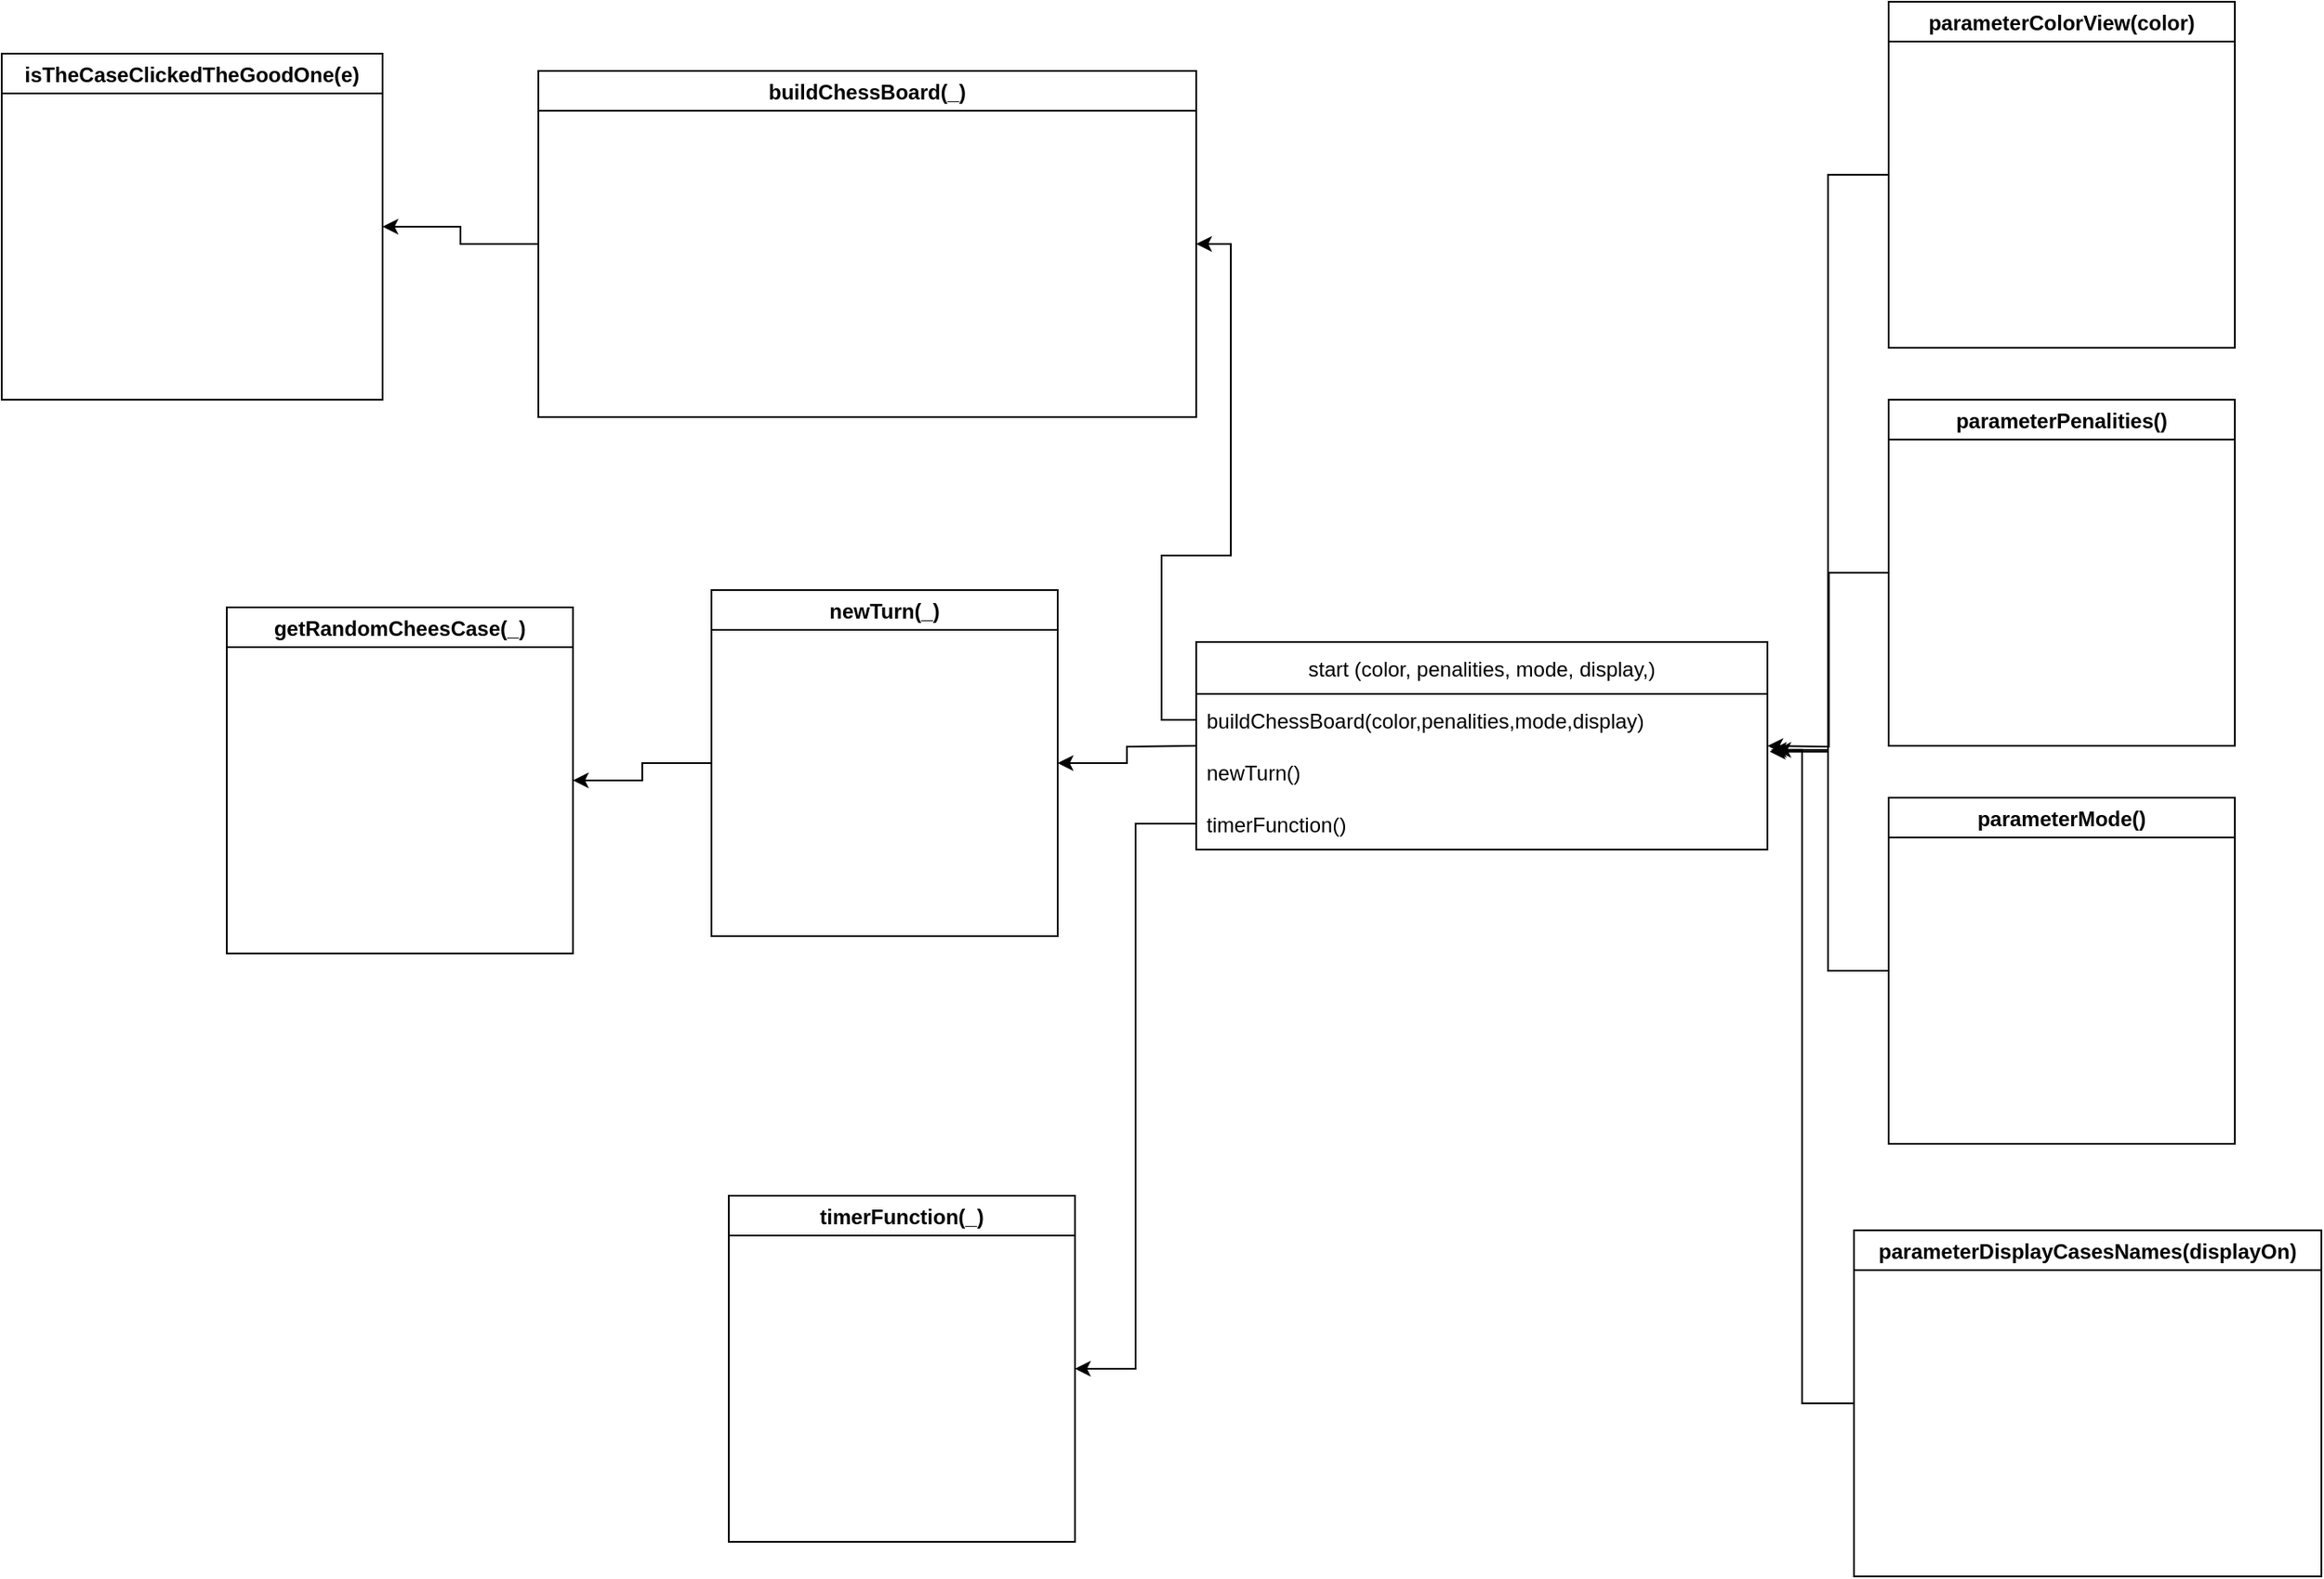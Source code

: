 <mxfile version="16.6.6" type="github">
  <diagram name="Page-1" id="5f0bae14-7c28-e335-631c-24af17079c00">
    <mxGraphModel dx="1261" dy="608" grid="1" gridSize="10" guides="1" tooltips="1" connect="1" arrows="1" fold="1" page="1" pageScale="1" pageWidth="1500" pageHeight="1100" background="none" math="0" shadow="0">
      <root>
        <mxCell id="0" />
        <mxCell id="1" parent="0" />
        <mxCell id="YW0rOjqsrMUnEjd8nz0G-19" style="edgeStyle=orthogonalEdgeStyle;rounded=0;orthogonalLoop=1;jettySize=auto;html=1;entryX=1;entryY=0.5;entryDx=0;entryDy=0;exitX=0;exitY=0.5;exitDx=0;exitDy=0;" edge="1" parent="1" source="YW0rOjqsrMUnEjd8nz0G-26" target="YW0rOjqsrMUnEjd8nz0G-6">
          <mxGeometry relative="1" as="geometry">
            <mxPoint x="995" y="450" as="sourcePoint" />
          </mxGeometry>
        </mxCell>
        <mxCell id="YW0rOjqsrMUnEjd8nz0G-20" style="edgeStyle=orthogonalEdgeStyle;rounded=0;orthogonalLoop=1;jettySize=auto;html=1;entryX=1;entryY=0.5;entryDx=0;entryDy=0;" edge="1" parent="1" target="YW0rOjqsrMUnEjd8nz0G-4">
          <mxGeometry relative="1" as="geometry">
            <mxPoint x="770" y="600" as="targetPoint" />
            <mxPoint x="830" y="550" as="sourcePoint" />
          </mxGeometry>
        </mxCell>
        <mxCell id="YW0rOjqsrMUnEjd8nz0G-21" style="edgeStyle=orthogonalEdgeStyle;rounded=0;orthogonalLoop=1;jettySize=auto;html=1;entryX=1;entryY=0.5;entryDx=0;entryDy=0;exitX=0;exitY=0.5;exitDx=0;exitDy=0;" edge="1" parent="1" source="YW0rOjqsrMUnEjd8nz0G-28" target="YW0rOjqsrMUnEjd8nz0G-3">
          <mxGeometry relative="1" as="geometry">
            <mxPoint x="830" y="550" as="sourcePoint" />
          </mxGeometry>
        </mxCell>
        <mxCell id="YW0rOjqsrMUnEjd8nz0G-2" value="getRandomCheesCase(_)" style="swimlane;" vertex="1" parent="1">
          <mxGeometry x="270" y="470" width="200" height="200" as="geometry" />
        </mxCell>
        <mxCell id="YW0rOjqsrMUnEjd8nz0G-3" value="timerFunction(_)" style="swimlane;" vertex="1" parent="1">
          <mxGeometry x="560" y="810" width="200" height="200" as="geometry" />
        </mxCell>
        <mxCell id="YW0rOjqsrMUnEjd8nz0G-22" style="edgeStyle=orthogonalEdgeStyle;rounded=0;orthogonalLoop=1;jettySize=auto;html=1;entryX=1;entryY=0.5;entryDx=0;entryDy=0;" edge="1" parent="1" source="YW0rOjqsrMUnEjd8nz0G-4" target="YW0rOjqsrMUnEjd8nz0G-2">
          <mxGeometry relative="1" as="geometry" />
        </mxCell>
        <mxCell id="YW0rOjqsrMUnEjd8nz0G-4" value="newTurn(_)" style="swimlane;" vertex="1" parent="1">
          <mxGeometry x="550" y="460" width="200" height="200" as="geometry" />
        </mxCell>
        <mxCell id="YW0rOjqsrMUnEjd8nz0G-5" value="isTheCaseClickedTheGoodOne(e)" style="swimlane;" vertex="1" parent="1">
          <mxGeometry x="140" y="150" width="220" height="200" as="geometry" />
        </mxCell>
        <mxCell id="YW0rOjqsrMUnEjd8nz0G-23" style="edgeStyle=orthogonalEdgeStyle;rounded=0;orthogonalLoop=1;jettySize=auto;html=1;entryX=1;entryY=0.5;entryDx=0;entryDy=0;" edge="1" parent="1" source="YW0rOjqsrMUnEjd8nz0G-6" target="YW0rOjqsrMUnEjd8nz0G-5">
          <mxGeometry relative="1" as="geometry" />
        </mxCell>
        <mxCell id="YW0rOjqsrMUnEjd8nz0G-6" value="buildChessBoard(_)" style="swimlane;" vertex="1" parent="1">
          <mxGeometry x="450" y="160" width="380" height="200" as="geometry" />
        </mxCell>
        <mxCell id="YW0rOjqsrMUnEjd8nz0G-18" style="edgeStyle=orthogonalEdgeStyle;rounded=0;orthogonalLoop=1;jettySize=auto;html=1;entryX=1.006;entryY=0.081;entryDx=0;entryDy=0;entryPerimeter=0;" edge="1" parent="1" source="YW0rOjqsrMUnEjd8nz0G-7" target="YW0rOjqsrMUnEjd8nz0G-27">
          <mxGeometry relative="1" as="geometry">
            <mxPoint x="1160" y="650" as="targetPoint" />
            <Array as="points">
              <mxPoint x="1180" y="930" />
              <mxPoint x="1180" y="552" />
            </Array>
          </mxGeometry>
        </mxCell>
        <mxCell id="YW0rOjqsrMUnEjd8nz0G-7" value="parameterDisplayCasesNames(displayOn)" style="swimlane;" vertex="1" parent="1">
          <mxGeometry x="1210" y="830" width="270" height="200" as="geometry" />
        </mxCell>
        <mxCell id="YW0rOjqsrMUnEjd8nz0G-15" style="edgeStyle=orthogonalEdgeStyle;rounded=0;orthogonalLoop=1;jettySize=auto;html=1;exitX=0;exitY=0.5;exitDx=0;exitDy=0;entryX=1.014;entryY=0.081;entryDx=0;entryDy=0;entryPerimeter=0;" edge="1" parent="1" source="YW0rOjqsrMUnEjd8nz0G-8" target="YW0rOjqsrMUnEjd8nz0G-27">
          <mxGeometry relative="1" as="geometry">
            <mxPoint x="1160" y="500" as="targetPoint" />
          </mxGeometry>
        </mxCell>
        <mxCell id="YW0rOjqsrMUnEjd8nz0G-8" value="parameterColorView(color)" style="swimlane;" vertex="1" parent="1">
          <mxGeometry x="1230" y="120" width="200" height="200" as="geometry" />
        </mxCell>
        <mxCell id="YW0rOjqsrMUnEjd8nz0G-16" style="edgeStyle=orthogonalEdgeStyle;rounded=0;orthogonalLoop=1;jettySize=auto;html=1;entryX=1;entryY=0.5;entryDx=0;entryDy=0;" edge="1" parent="1" source="YW0rOjqsrMUnEjd8nz0G-10">
          <mxGeometry relative="1" as="geometry">
            <mxPoint x="1160" y="550" as="targetPoint" />
          </mxGeometry>
        </mxCell>
        <mxCell id="YW0rOjqsrMUnEjd8nz0G-10" value="parameterPenalities()" style="swimlane;" vertex="1" parent="1">
          <mxGeometry x="1230" y="350" width="200" height="200" as="geometry" />
        </mxCell>
        <mxCell id="YW0rOjqsrMUnEjd8nz0G-17" style="edgeStyle=orthogonalEdgeStyle;rounded=0;orthogonalLoop=1;jettySize=auto;html=1;entryX=1.004;entryY=0.111;entryDx=0;entryDy=0;entryPerimeter=0;" edge="1" parent="1" source="YW0rOjqsrMUnEjd8nz0G-11" target="YW0rOjqsrMUnEjd8nz0G-27">
          <mxGeometry relative="1" as="geometry">
            <mxPoint x="1160" y="600" as="targetPoint" />
          </mxGeometry>
        </mxCell>
        <mxCell id="YW0rOjqsrMUnEjd8nz0G-11" value="parameterMode()" style="swimlane;" vertex="1" parent="1">
          <mxGeometry x="1230" y="580" width="200" height="200" as="geometry" />
        </mxCell>
        <mxCell id="YW0rOjqsrMUnEjd8nz0G-25" value="start (color, penalities, mode, display,)" style="swimlane;fontStyle=0;childLayout=stackLayout;horizontal=1;startSize=30;horizontalStack=0;resizeParent=1;resizeParentMax=0;resizeLast=0;collapsible=1;marginBottom=0;" vertex="1" parent="1">
          <mxGeometry x="830" y="490" width="330" height="120" as="geometry" />
        </mxCell>
        <mxCell id="YW0rOjqsrMUnEjd8nz0G-26" value="buildChessBoard(color,penalities,mode,display)" style="text;strokeColor=none;fillColor=none;align=left;verticalAlign=middle;spacingLeft=4;spacingRight=4;overflow=hidden;points=[[0,0.5],[1,0.5]];portConstraint=eastwest;rotatable=0;" vertex="1" parent="YW0rOjqsrMUnEjd8nz0G-25">
          <mxGeometry y="30" width="330" height="30" as="geometry" />
        </mxCell>
        <mxCell id="YW0rOjqsrMUnEjd8nz0G-27" value="newTurn()" style="text;strokeColor=none;fillColor=none;align=left;verticalAlign=middle;spacingLeft=4;spacingRight=4;overflow=hidden;points=[[0,0.5],[1,0.5]];portConstraint=eastwest;rotatable=0;" vertex="1" parent="YW0rOjqsrMUnEjd8nz0G-25">
          <mxGeometry y="60" width="330" height="30" as="geometry" />
        </mxCell>
        <mxCell id="YW0rOjqsrMUnEjd8nz0G-28" value="timerFunction()" style="text;strokeColor=none;fillColor=none;align=left;verticalAlign=middle;spacingLeft=4;spacingRight=4;overflow=hidden;points=[[0,0.5],[1,0.5]];portConstraint=eastwest;rotatable=0;" vertex="1" parent="YW0rOjqsrMUnEjd8nz0G-25">
          <mxGeometry y="90" width="330" height="30" as="geometry" />
        </mxCell>
      </root>
    </mxGraphModel>
  </diagram>
</mxfile>
